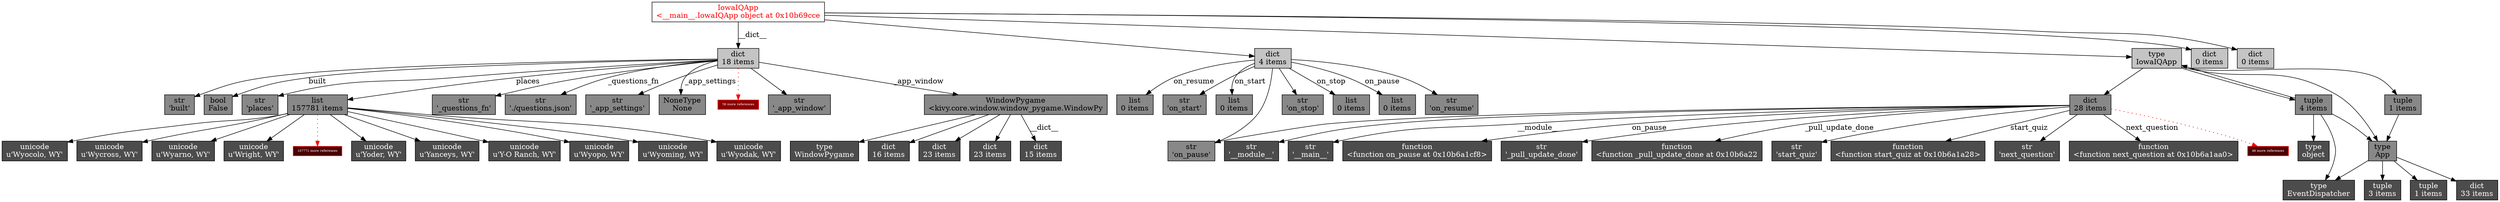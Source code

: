 digraph ObjectGraph {
  node[shape=box, style=filled, fillcolor=white];
  o4486450408[fontcolor=red];
  o4486450408[label="IowaIQApp\n<__main__.IowaIQApp object at 0x10b69cce"];
  o4486450408[fillcolor="0,0,1"];
  o4486450408 -> o140447349988848 [label="__dict__",weight=10];
  o4486450408 -> o140447350003584;
  o4486450408 -> o140447349985824;
  o4486450408 -> o140447349984288;
  o4486450408 -> o140447349984576;
  o140447349988848[label="dict\n18 items"];
  o140447349988848[fillcolor="0,0,0.766667"];
  o140447349988848 -> o4476849056;
  o140447349988848 -> o4487119136 [label="_app_window",weight=2];
  o140447349988848 -> o4476848768;
  o140447349988848 -> o4471776600 [label="built",weight=2];
  o140447349988848 -> o4473567920;
  o140447349988848 -> o4489654000 [label="places",weight=2];
  o140447349988848 -> o4474777760;
  o140447349988848 -> o4594365360 [label="_questions_fn",weight=2];
  o140447349988848 -> o4476943864;
  o140447349988848 -> o4471898440 [label="_app_settings",weight=2];
  o140447349988848->too_many_o140447349988848[color=red,style=dotted,len=0.25,weight=10];
  too_many_o140447349988848[label="26 more references",shape=box,height=0.25,color=red,fillcolor="0,1,0.533333",fontsize=6];
  too_many_o140447349988848[fontcolor=white];
  o140447350003584[label="type\nIowaIQApp"];
  o140447350003584[fillcolor="0,0,0.766667"];
  o140447350003584 -> o140447349984000;
  o140447350003584 -> o4487108752;
  o140447350003584 -> o4487180176;
  o140447350003584 -> o140447333620912;
  o140447349985824[label="dict\n4 items"];
  o140447349985824[fillcolor="0,0,0.766667"];
  o140447349985824 -> o4477002352;
  o140447349985824 -> o4486428792 [label="on_stop",weight=2];
  o140447349985824 -> o4474768672;
  o140447349985824 -> o4486428936 [label="on_pause",weight=2];
  o140447349985824 -> o4477002400;
  o140447349985824 -> o4486429224 [label="on_resume",weight=2];
  o140447349985824 -> o4477002304;
  o140447349985824 -> o4486427496 [label="on_start",weight=2];
  o140447349984288[label="dict\n0 items"];
  o140447349984288[fillcolor="0,0,0.766667"];
  o140447349984576[label="dict\n0 items"];
  o140447349984576[fillcolor="0,0,0.766667"];
  o4476849056[label="str\n'_app_window'"];
  o4476849056[fillcolor="0,0,0.533333"];
  o4487119136[label="WindowPygame\n<kivy.core.window.window_pygame.WindowPy"];
  o4487119136[fillcolor="0,0,0.533333"];
  o4487119136 -> o140447346021440 [label="__dict__",weight=10];
  o4487119136 -> o140447346083472;
  o4487119136 -> o140447346018080;
  o4487119136 -> o140447346018656;
  o4487119136 -> o140447346018368;
  o4476848768[label="str\n'built'"];
  o4476848768[fillcolor="0,0,0.533333"];
  o4471776600[label="bool\nFalse"];
  o4471776600[fillcolor="0,0,0.533333"];
  o4473567920[label="str\n'places'"];
  o4473567920[fillcolor="0,0,0.533333"];
  o4489654000[label="list\n157781 items"];
  o4489654000[fillcolor="0,0,0.533333"];
  o4489654000 -> o4589107312;
  o4489654000 -> o4589107264;
  o4489654000 -> o4589106784;
  o4489654000 -> o4589107168;
  o4489654000 -> o4589107120;
  o4489654000 -> o4589107072;
  o4489654000 -> o4589107024;
  o4489654000 -> o4589106976;
  o4489654000 -> o4589106928;
  o4489654000 -> o4589106880;
  o4489654000->too_many_o4489654000[color=red,style=dotted,len=0.25,weight=10];
  too_many_o4489654000[label="157771 more references",shape=box,height=0.25,color=red,fillcolor="0,1,0.3",fontsize=6];
  too_many_o4489654000[fontcolor=white];
  o4474777760[label="str\n'_questions_fn'"];
  o4474777760[fillcolor="0,0,0.533333"];
  o4594365360[label="str\n'./questions.json'"];
  o4594365360[fillcolor="0,0,0.533333"];
  o4476943864[label="str\n'_app_settings'"];
  o4476943864[fillcolor="0,0,0.533333"];
  o4471898440[label="NoneType\nNone"];
  o4471898440[fillcolor="0,0,0.533333"];
  o140447349984000[label="dict\n28 items"];
  o140447349984000[fillcolor="0,0,0.533333"];
  o140447349984000 -> o4472389728;
  o140447349984000 -> o4472639584 [label="__module__",weight=2];
  o140447349984000 -> o4474768672;
  o140447349984000 -> o4486470904 [label="on_pause",weight=2];
  o140447349984000 -> o4474777872;
  o140447349984000 -> o4486472240 [label="_pull_update_done",weight=2];
  o140447349984000 -> o4474767184;
  o140447349984000 -> o4486470184 [label="start_quiz",weight=2];
  o140447349984000 -> o4474760360;
  o140447349984000 -> o4486470304 [label="next_question",weight=2];
  o140447349984000->too_many_o140447349984000[color=red,style=dotted,len=0.25,weight=10];
  too_many_o140447349984000[label="46 more references",shape=box,height=0.25,color=red,fillcolor="0,1,0.3",fontsize=6];
  too_many_o140447349984000[fontcolor=white];
  o4487108752[label="tuple\n4 items"];
  o4487108752[fillcolor="0,0,0.533333"];
  o4487108752 -> o4471960800;
  o4487108752 -> o4477396512;
  o4487108752 -> o140447333620912;
  o4487108752 -> o140447350003584;
  o4487180176[label="tuple\n1 items"];
  o4487180176[fillcolor="0,0,0.533333"];
  o4487180176 -> o140447333620912;
  o140447333620912[label="type\nApp"];
  o140447333620912[fillcolor="0,0,0.533333"];
  o140447333620912 -> o140447345604064;
  o140447333620912 -> o4477845984;
  o140447333620912 -> o4475730448;
  o140447333620912 -> o4477396512;
  o4477002352[label="str\n'on_stop'"];
  o4477002352[fillcolor="0,0,0.533333"];
  o4486428792[label="list\n0 items"];
  o4486428792[fillcolor="0,0,0.533333"];
  o4474768672[label="str\n'on_pause'"];
  o4474768672[fillcolor="0,0,0.533333"];
  o4486428936[label="list\n0 items"];
  o4486428936[fillcolor="0,0,0.533333"];
  o4477002400[label="str\n'on_resume'"];
  o4477002400[fillcolor="0,0,0.533333"];
  o4486429224[label="list\n0 items"];
  o4486429224[fillcolor="0,0,0.533333"];
  o4477002304[label="str\n'on_start'"];
  o4477002304[fillcolor="0,0,0.533333"];
  o4486427496[label="list\n0 items"];
  o4486427496[fillcolor="0,0,0.533333"];
  o140447346021440[label="dict\n15 items"];
  o140447346021440[fillcolor="0,0,0.3"];
  o140447346021440[fontcolor=white];
  o140447346083472[label="type\nWindowPygame"];
  o140447346083472[fillcolor="0,0,0.3"];
  o140447346083472[fontcolor=white];
  o140447346018080[label="dict\n16 items"];
  o140447346018080[fillcolor="0,0,0.3"];
  o140447346018080[fontcolor=white];
  o140447346018656[label="dict\n23 items"];
  o140447346018656[fillcolor="0,0,0.3"];
  o140447346018656[fontcolor=white];
  o140447346018368[label="dict\n23 items"];
  o140447346018368[fillcolor="0,0,0.3"];
  o140447346018368[fontcolor=white];
  o4589107312[label="unicode\nu'Yoder, WY'"];
  o4589107312[fillcolor="0,0,0.3"];
  o4589107312[fontcolor=white];
  o4589107264[label="unicode\nu'Yanceys, WY'"];
  o4589107264[fillcolor="0,0,0.3"];
  o4589107264[fontcolor=white];
  o4589106784[label="unicode\nu'Y-O Ranch, WY'"];
  o4589106784[fillcolor="0,0,0.3"];
  o4589106784[fontcolor=white];
  o4589107168[label="unicode\nu'Wyopo, WY'"];
  o4589107168[fillcolor="0,0,0.3"];
  o4589107168[fontcolor=white];
  o4589107120[label="unicode\nu'Wyoming, WY'"];
  o4589107120[fillcolor="0,0,0.3"];
  o4589107120[fontcolor=white];
  o4589107072[label="unicode\nu'Wyodak, WY'"];
  o4589107072[fillcolor="0,0,0.3"];
  o4589107072[fontcolor=white];
  o4589107024[label="unicode\nu'Wyocolo, WY'"];
  o4589107024[fillcolor="0,0,0.3"];
  o4589107024[fontcolor=white];
  o4589106976[label="unicode\nu'Wycross, WY'"];
  o4589106976[fillcolor="0,0,0.3"];
  o4589106976[fontcolor=white];
  o4589106928[label="unicode\nu'Wyarno, WY'"];
  o4589106928[fillcolor="0,0,0.3"];
  o4589106928[fontcolor=white];
  o4589106880[label="unicode\nu'Wright, WY'"];
  o4589106880[fillcolor="0,0,0.3"];
  o4589106880[fontcolor=white];
  o4472389728[label="str\n'__module__'"];
  o4472389728[fillcolor="0,0,0.3"];
  o4472389728[fontcolor=white];
  o4472639584[label="str\n'__main__'"];
  o4472639584[fillcolor="0,0,0.3"];
  o4472639584[fontcolor=white];
  o4486470904[label="function\n<function on_pause at 0x10b6a1cf8>"];
  o4486470904[fillcolor="0,0,0.3"];
  o4486470904[fontcolor=white];
  o4474777872[label="str\n'_pull_update_done'"];
  o4474777872[fillcolor="0,0,0.3"];
  o4474777872[fontcolor=white];
  o4486472240[label="function\n<function _pull_update_done at 0x10b6a22"];
  o4486472240[fillcolor="0,0,0.3"];
  o4486472240[fontcolor=white];
  o4474767184[label="str\n'start_quiz'"];
  o4474767184[fillcolor="0,0,0.3"];
  o4474767184[fontcolor=white];
  o4486470184[label="function\n<function start_quiz at 0x10b6a1a28>"];
  o4486470184[fillcolor="0,0,0.3"];
  o4486470184[fontcolor=white];
  o4474760360[label="str\n'next_question'"];
  o4474760360[fillcolor="0,0,0.3"];
  o4474760360[fontcolor=white];
  o4486470304[label="function\n<function next_question at 0x10b6a1aa0>"];
  o4486470304[fillcolor="0,0,0.3"];
  o4486470304[fontcolor=white];
  o4471960800[label="type\nobject"];
  o4471960800[fillcolor="0,0,0.3"];
  o4471960800[fontcolor=white];
  o4477396512[label="type\nEventDispatcher"];
  o4477396512[fillcolor="0,0,0.3"];
  o4477396512[fontcolor=white];
  o140447345604064[label="dict\n33 items"];
  o140447345604064[fillcolor="0,0,0.3"];
  o140447345604064[fontcolor=white];
  o4477845984[label="tuple\n3 items"];
  o4477845984[fillcolor="0,0,0.3"];
  o4477845984[fontcolor=white];
  o4475730448[label="tuple\n1 items"];
  o4475730448[fillcolor="0,0,0.3"];
  o4475730448[fontcolor=white];
}
